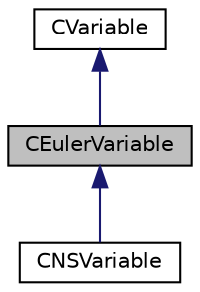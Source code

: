 digraph "CEulerVariable"
{
  edge [fontname="Helvetica",fontsize="10",labelfontname="Helvetica",labelfontsize="10"];
  node [fontname="Helvetica",fontsize="10",shape=record];
  Node0 [label="CEulerVariable",height=0.2,width=0.4,color="black", fillcolor="grey75", style="filled", fontcolor="black"];
  Node1 -> Node0 [dir="back",color="midnightblue",fontsize="10",style="solid",fontname="Helvetica"];
  Node1 [label="CVariable",height=0.2,width=0.4,color="black", fillcolor="white", style="filled",URL="$class_c_variable.html",tooltip="Main class for defining the variables. "];
  Node0 -> Node2 [dir="back",color="midnightblue",fontsize="10",style="solid",fontname="Helvetica"];
  Node2 [label="CNSVariable",height=0.2,width=0.4,color="black", fillcolor="white", style="filled",URL="$class_c_n_s_variable.html",tooltip="Class for defining the variables of the compressible Navier-Stokes solver. "];
}
